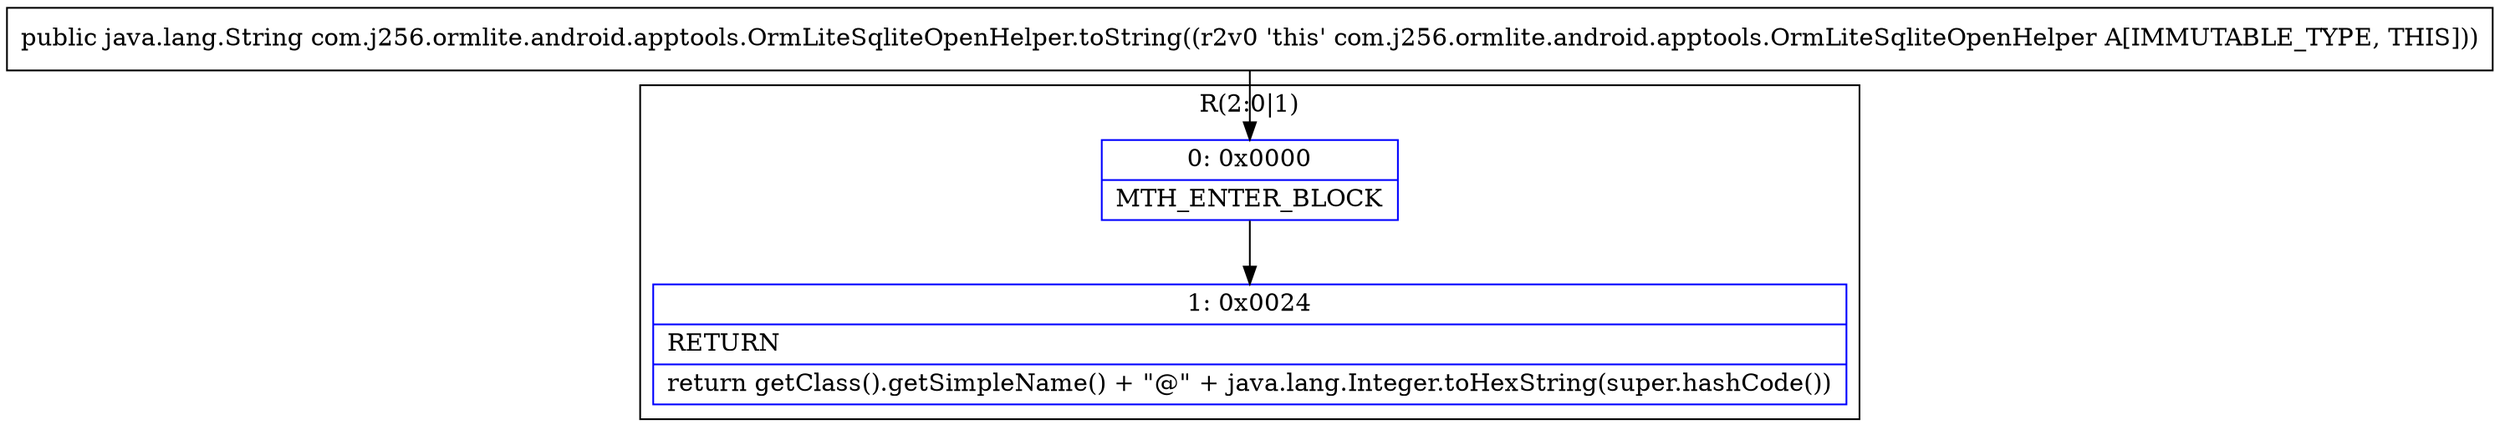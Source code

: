 digraph "CFG forcom.j256.ormlite.android.apptools.OrmLiteSqliteOpenHelper.toString()Ljava\/lang\/String;" {
subgraph cluster_Region_920312941 {
label = "R(2:0|1)";
node [shape=record,color=blue];
Node_0 [shape=record,label="{0\:\ 0x0000|MTH_ENTER_BLOCK\l}"];
Node_1 [shape=record,label="{1\:\ 0x0024|RETURN\l|return getClass().getSimpleName() + \"@\" + java.lang.Integer.toHexString(super.hashCode())\l}"];
}
MethodNode[shape=record,label="{public java.lang.String com.j256.ormlite.android.apptools.OrmLiteSqliteOpenHelper.toString((r2v0 'this' com.j256.ormlite.android.apptools.OrmLiteSqliteOpenHelper A[IMMUTABLE_TYPE, THIS])) }"];
MethodNode -> Node_0;
Node_0 -> Node_1;
}

